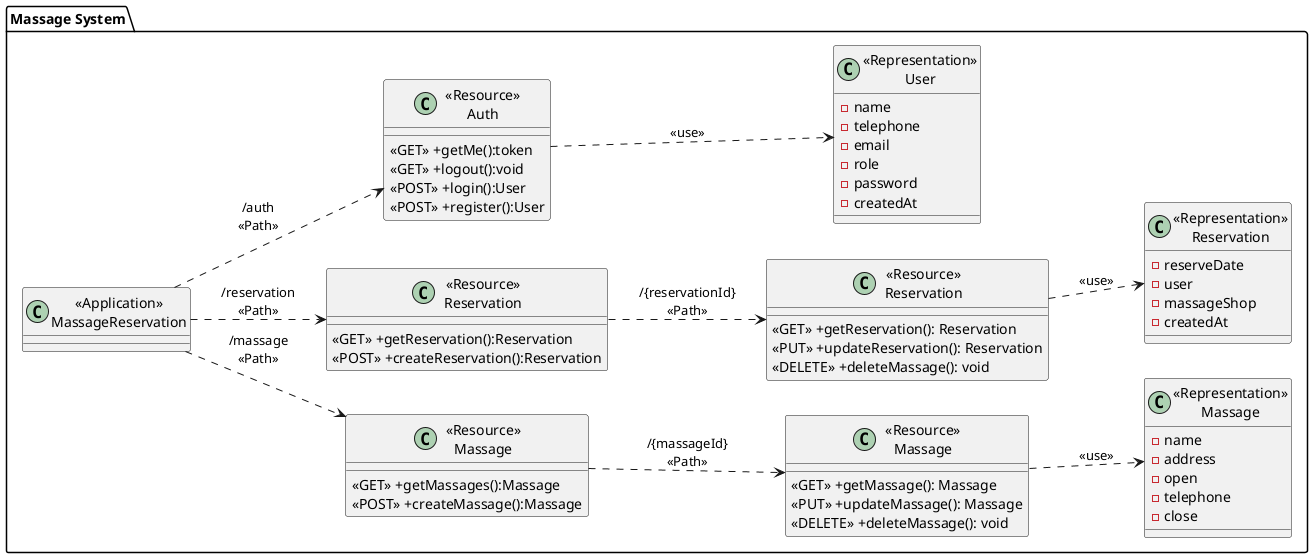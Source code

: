 @startuml
left to right direction
package "Massage System"{
    class "<<Application>>\nMassageReservation" as MassageReservation{}

    
    class "<<Resource>>\nMassage" as ResourceMassages{
        <<GET>> +getMassages():Massage
        <<POST>> +createMassage():Massage
    }

    class "<<Resource>>\nMassage" as ResourceMassage {
        <<GET>> +getMassage(): Massage
        <<PUT>> +updateMassage(): Massage
        <<DELETE>> +deleteMassage(): void
    }

    class "<<Representation>>\nMassage" as RepresentationMassage {
        -name
        -address
        -open
        -telephone
        -close
    }

   '///////////////////////////////////////////////////////////////
    class "<<Resource>>\nReservation" as ResourceReservations {
        <<GET>> +getReservation():Reservation
        <<POST>> +createReservation():Reservation 
    }

    class "<<Resource>>\nReservation" as ResourceReservation {
        <<GET>> +getReservation(): Reservation
        <<PUT>> +updateReservation(): Reservation
        <<DELETE>> +deleteMassage(): void
    }

    class "<<Representation>>\nReservation" as RepresentationReservation {
        -reserveDate
        -user
        -massageShop
        -createdAt
    }
    
   '///////////////////////////////////////////////////////////////////////
    class "<<Resource>>\nAuth" as ResourceAuths {
        <<GET>> +getMe():token
        <<GET>> +logout():void
        <<POST>> +login():User 
        <<POST>> +register():User 
    }

    class "<<Representation>>\nUser" as RepresentationUser {
        -name
        -telephone
        -email
        -role
        -password
        -createdAt
    }

}

MassageReservation ..> ResourceAuths:"/auth\n<<Path>>"
ResourceAuths ..> RepresentationUser: "<<use>>"

MassageReservation ..> ResourceReservations:"/reservation\n<<Path>>"
ResourceReservations ..> ResourceReservation: "/{reservationId}\n<<Path>>"
ResourceReservation ..> RepresentationReservation: "<<use>>"

MassageReservation ..> ResourceMassages:"/massage\n<<Path>>"
ResourceMassages ..> ResourceMassage: "/{massageId}\n<<Path>>"
ResourceMassage ..> RepresentationMassage: "<<use>>"

@enduml